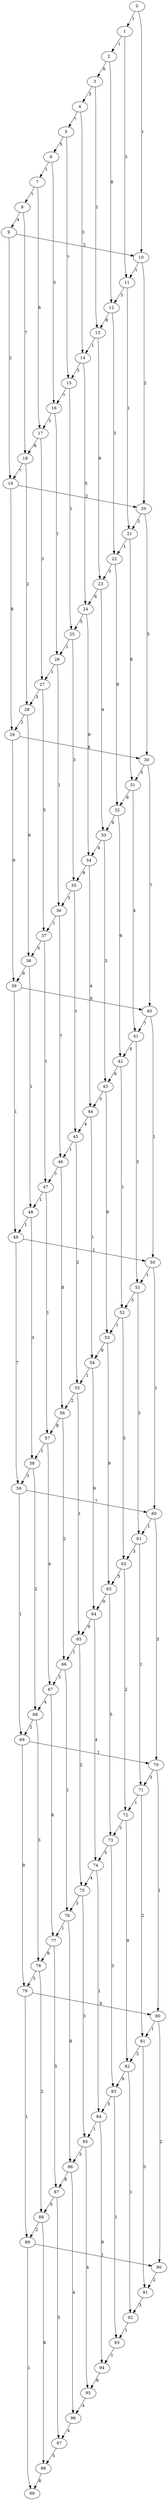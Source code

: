 digraph G {
0 -> 1 [label="1"];
0 -> 10 [label="1"];
1 -> 2 [label="1"];
1 -> 11 [label="3"];
2 -> 3 [label="6"];
2 -> 12 [label="8"];
3 -> 4 [label="3"];
3 -> 13 [label="1"];
4 -> 5 [label="7"];
4 -> 14 [label="3"];
5 -> 6 [label="5"];
5 -> 15 [label="7"];
6 -> 7 [label="1"];
6 -> 16 [label="3"];
7 -> 8 [label="7"];
7 -> 17 [label="6"];
8 -> 9 [label="4"];
8 -> 18 [label="7"];
9 -> 10 [label="2"];
9 -> 19 [label="2"];
10 -> 11 [label="1"];
10 -> 20 [label="2"];
11 -> 12 [label="3"];
11 -> 21 [label="1"];
12 -> 13 [label="8"];
12 -> 22 [label="3"];
13 -> 14 [label="1"];
13 -> 23 [label="6"];
14 -> 15 [label="3"];
14 -> 24 [label="5"];
15 -> 16 [label="7"];
15 -> 25 [label="1"];
16 -> 17 [label="3"];
16 -> 26 [label="1"];
17 -> 18 [label="6"];
17 -> 27 [label="3"];
18 -> 19 [label="7"];
18 -> 28 [label="2"];
19 -> 20 [label="2"];
19 -> 29 [label="8"];
20 -> 21 [label="2"];
20 -> 30 [label="3"];
21 -> 22 [label="1"];
21 -> 31 [label="6"];
22 -> 23 [label="3"];
22 -> 32 [label="9"];
23 -> 24 [label="6"];
23 -> 33 [label="4"];
24 -> 25 [label="5"];
24 -> 34 [label="9"];
25 -> 26 [label="1"];
25 -> 35 [label="3"];
26 -> 27 [label="1"];
26 -> 36 [label="1"];
27 -> 28 [label="3"];
27 -> 37 [label="5"];
28 -> 29 [label="2"];
28 -> 38 [label="6"];
29 -> 30 [label="8"];
29 -> 39 [label="9"];
30 -> 31 [label="3"];
30 -> 40 [label="7"];
31 -> 32 [label="6"];
31 -> 41 [label="4"];
32 -> 33 [label="9"];
32 -> 42 [label="6"];
33 -> 34 [label="4"];
33 -> 43 [label="3"];
34 -> 35 [label="9"];
34 -> 44 [label="4"];
35 -> 36 [label="3"];
35 -> 45 [label="1"];
36 -> 37 [label="1"];
36 -> 46 [label="7"];
37 -> 38 [label="5"];
37 -> 47 [label="1"];
38 -> 39 [label="6"];
38 -> 48 [label="1"];
39 -> 40 [label="9"];
39 -> 49 [label="1"];
40 -> 41 [label="7"];
40 -> 50 [label="1"];
41 -> 42 [label="4"];
41 -> 51 [label="3"];
42 -> 43 [label="6"];
42 -> 52 [label="1"];
43 -> 44 [label="3"];
43 -> 53 [label="9"];
44 -> 45 [label="4"];
44 -> 54 [label="1"];
45 -> 46 [label="1"];
45 -> 55 [label="2"];
46 -> 47 [label="7"];
46 -> 56 [label="8"];
47 -> 48 [label="1"];
47 -> 57 [label="1"];
48 -> 49 [label="1"];
48 -> 58 [label="3"];
49 -> 50 [label="1"];
49 -> 59 [label="7"];
50 -> 51 [label="1"];
50 -> 60 [label="1"];
51 -> 52 [label="3"];
51 -> 61 [label="3"];
52 -> 53 [label="1"];
52 -> 62 [label="5"];
53 -> 54 [label="9"];
53 -> 63 [label="9"];
54 -> 55 [label="1"];
54 -> 64 [label="9"];
55 -> 56 [label="2"];
55 -> 65 [label="1"];
56 -> 57 [label="8"];
56 -> 66 [label="2"];
57 -> 58 [label="1"];
57 -> 67 [label="4"];
58 -> 59 [label="3"];
58 -> 68 [label="2"];
59 -> 60 [label="7"];
59 -> 69 [label="1"];
60 -> 61 [label="1"];
60 -> 70 [label="3"];
61 -> 62 [label="3"];
61 -> 71 [label="1"];
62 -> 63 [label="5"];
62 -> 72 [label="2"];
63 -> 64 [label="9"];
63 -> 73 [label="5"];
64 -> 65 [label="9"];
64 -> 74 [label="4"];
65 -> 66 [label="1"];
65 -> 75 [label="2"];
66 -> 67 [label="2"];
66 -> 76 [label="1"];
67 -> 68 [label="4"];
67 -> 77 [label="6"];
68 -> 69 [label="2"];
68 -> 78 [label="3"];
69 -> 70 [label="1"];
69 -> 79 [label="9"];
70 -> 71 [label="3"];
70 -> 80 [label="1"];
71 -> 72 [label="1"];
71 -> 81 [label="2"];
72 -> 73 [label="2"];
72 -> 82 [label="9"];
73 -> 74 [label="5"];
73 -> 83 [label="3"];
74 -> 75 [label="4"];
74 -> 84 [label="1"];
75 -> 76 [label="2"];
75 -> 85 [label="3"];
76 -> 77 [label="1"];
76 -> 86 [label="8"];
77 -> 78 [label="6"];
77 -> 87 [label="5"];
78 -> 79 [label="3"];
78 -> 88 [label="2"];
79 -> 80 [label="9"];
79 -> 89 [label="1"];
80 -> 81 [label="1"];
80 -> 90 [label="2"];
81 -> 82 [label="2"];
81 -> 91 [label="3"];
82 -> 83 [label="9"];
82 -> 92 [label="1"];
83 -> 84 [label="3"];
83 -> 93 [label="1"];
84 -> 85 [label="1"];
84 -> 94 [label="9"];
85 -> 86 [label="3"];
85 -> 95 [label="4"];
86 -> 87 [label="8"];
86 -> 96 [label="4"];
87 -> 88 [label="5"];
87 -> 97 [label="5"];
88 -> 89 [label="2"];
88 -> 98 [label="8"];
89 -> 90 [label="1"];
89 -> 99 [label="1"];
90 -> 91 [label="2"];
91 -> 92 [label="3"];
92 -> 93 [label="1"];
93 -> 94 [label="1"];
94 -> 95 [label="9"];
95 -> 96 [label="4"];
96 -> 97 [label="4"];
97 -> 98 [label="5"];
98 -> 99 [label="8"];
}
